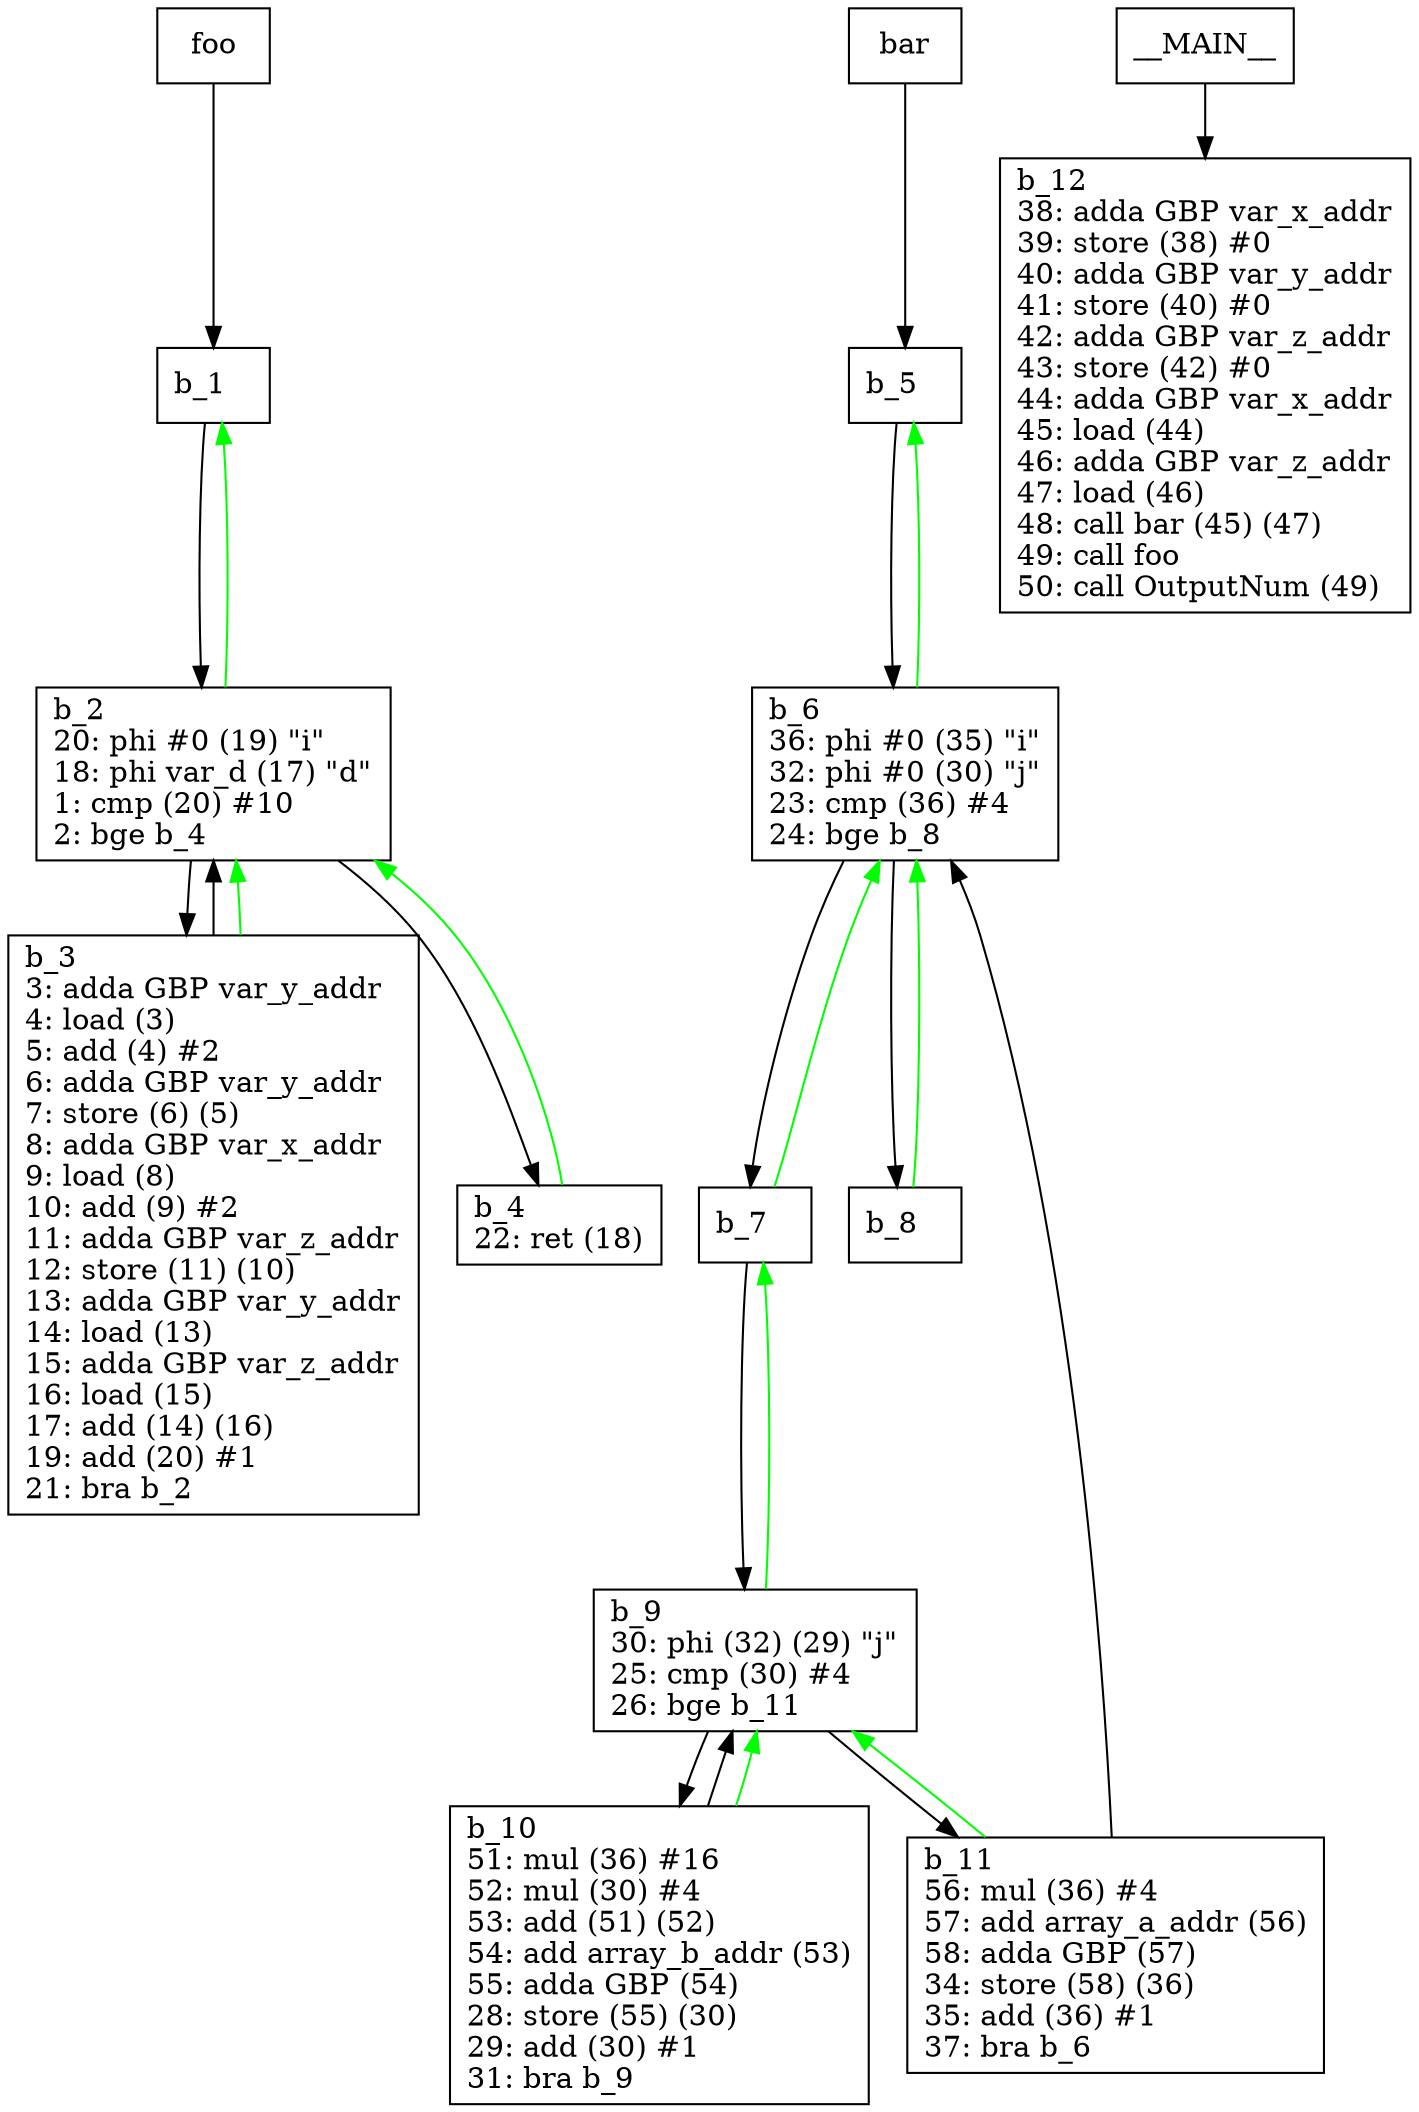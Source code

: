 digraph Computation {
node [shape=box];
foo -> b_1;
b_1 [label="b_1\l"]
b_1 -> b_2;
b_2 [label="b_2\l20: phi #0 (19) \"i\"\l18: phi var_d (17) \"d\"\l1: cmp (20) #10\l2: bge b_4\l"]
b_2 -> b_3;
b_3 [label="b_3\l3: adda GBP var_y_addr\l4: load (3)\l5: add (4) #2\l6: adda GBP var_y_addr\l7: store (6) (5)\l8: adda GBP var_x_addr\l9: load (8)\l10: add (9) #2\l11: adda GBP var_z_addr\l12: store (11) (10)\l13: adda GBP var_y_addr\l14: load (13)\l15: adda GBP var_z_addr\l16: load (15)\l17: add (14) (16)\l19: add (20) #1\l21: bra b_2\l"]
b_3 -> b_2;
b_3 -> b_2[color="green"];
b_2 -> b_4;
b_4 [label="b_4\l22: ret (18)\l"]
b_4 -> b_2[color="green"];
b_2 -> b_1[color="green"];
bar -> b_5;
b_5 [label="b_5\l"]
b_5 -> b_6;
b_6 [label="b_6\l36: phi #0 (35) \"i\"\l32: phi #0 (30) \"j\"\l23: cmp (36) #4\l24: bge b_8\l"]
b_6 -> b_7;
b_7 [label="b_7\l"]
b_7 -> b_9;
b_9 [label="b_9\l30: phi (32) (29) \"j\"\l25: cmp (30) #4\l26: bge b_11\l"]
b_9 -> b_10;
b_10 [label="b_10\l51: mul (36) #16\l52: mul (30) #4\l53: add (51) (52)\l54: add array_b_addr (53)\l55: adda GBP (54)\l28: store (55) (30)\l29: add (30) #1\l31: bra b_9\l"]
b_10 -> b_9;
b_10 -> b_9[color="green"];
b_9 -> b_11;
b_11 [label="b_11\l56: mul (36) #4\l57: add array_a_addr (56)\l58: adda GBP (57)\l34: store (58) (36)\l35: add (36) #1\l37: bra b_6\l"]
b_11 -> b_6;
b_11 -> b_9[color="green"];
b_9 -> b_7[color="green"];
b_7 -> b_6[color="green"];
b_6 -> b_8;
b_8 [label="b_8\l"]
b_8 -> b_6[color="green"];
b_6 -> b_5[color="green"];
__MAIN__ -> b_12;
b_12 [label="b_12\l38: adda GBP var_x_addr\l39: store (38) #0\l40: adda GBP var_y_addr\l41: store (40) #0\l42: adda GBP var_z_addr\l43: store (42) #0\l44: adda GBP var_x_addr\l45: load (44)\l46: adda GBP var_z_addr\l47: load (46)\l48: call bar (45) (47)\l49: call foo\l50: call OutputNum (49)\l"]
}